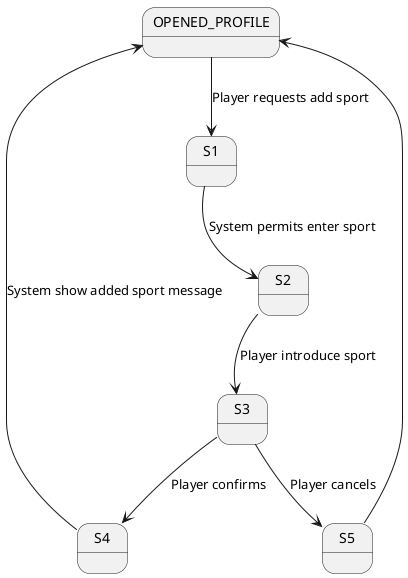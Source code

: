 @startuml

state OPENED_PROFILE

OPENED_PROFILE --> S1 : Player requests add sport
S1 --> S2 : System permits enter sport
S2 --> S3 : Player introduce sport
S3 --> S4 : Player confirms
S3 --> S5 : Player cancels
S4 --> OPENED_PROFILE : System show added sport message
S5 --> OPENED_PROFILE

@enduml